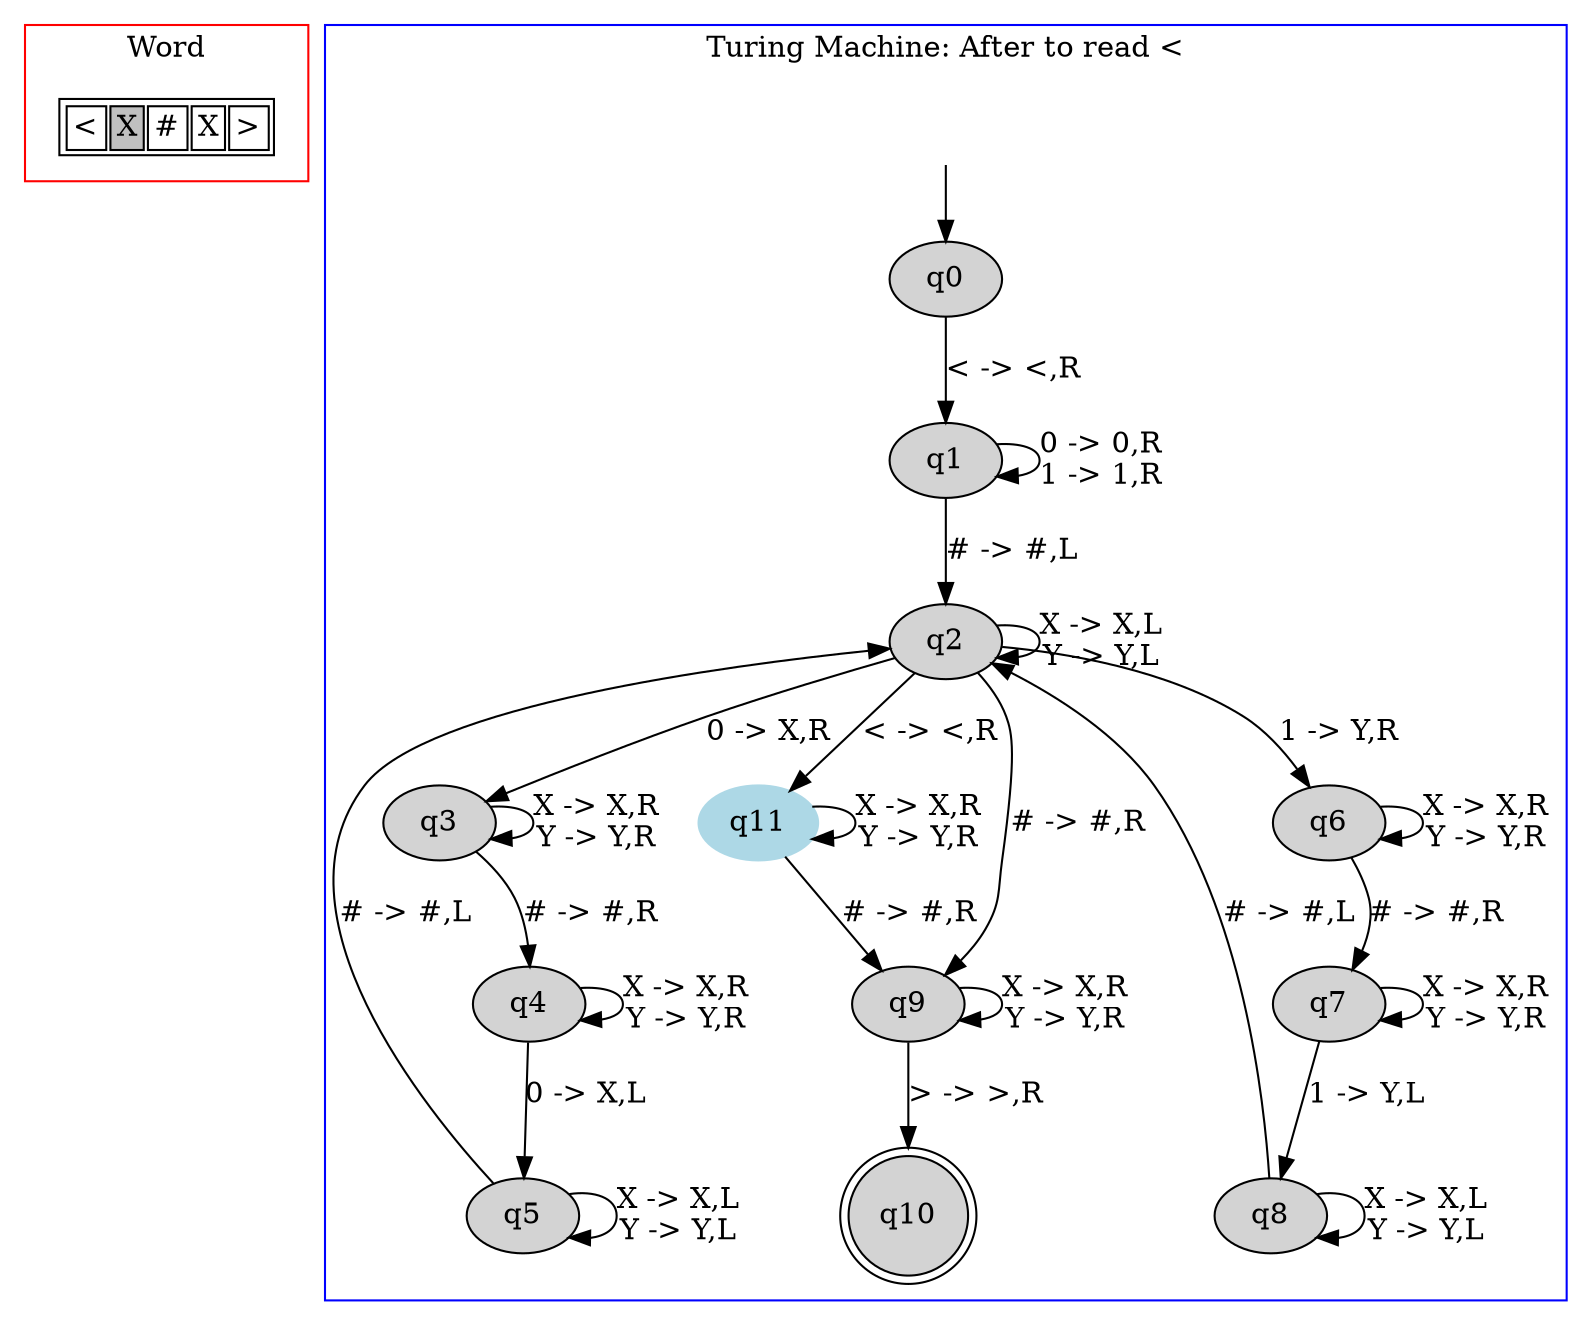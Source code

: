 digraph G {
	subgraph cluster_0 {
		node [shape=plaintext];

struct1 [label=<<TABLE>
<TR>
<TD><FONT>&lt;</FONT></TD>
<TD BGCOLOR="gray"><FONT>X</FONT></TD>
<TD><FONT>#</FONT></TD>
<TD><FONT>X</FONT></TD>
<TD><FONT>&gt;</FONT></TD>
</TR>
</TABLE>>];
label = "Word";
color=red;
}
	subgraph cluster_1 {
		node [style=filled];
		label = "Turing Machine: After to read <"
		color=blue;

		q0;
		q1;
		q2;
		q3;
		q4;
		q5;
		q6;
		q7;
		q8;
		q9;
		q10 [shape="doublecircle"];
		q11 [color="lightblue"];
		q0->q1[label="< -> <,R"];
		q1->q1[label="0 -> 0,R
1 -> 1,R"];
		q1->q2[label="# -> #,L"];
		q2->q2[label="X -> X,L
Y -> Y,L"];
		q2->q3[label="0 -> X,R"];
		q2->q6[label="1 -> Y,R"];
		q2->q9[label="# -> #,R"];
		q2->q11[label="< -> <,R"];
		q3->q3[label="X -> X,R
Y -> Y,R"];
		q3->q4[label="# -> #,R"];
		q4->q4[label="X -> X,R
Y -> Y,R"];
		q4->q5[label="0 -> X,L"];
		q5->q2[label="# -> #,L"];
		q5->q5[label="X -> X,L
Y -> Y,L"];
		q6->q6[label="X -> X,R
Y -> Y,R"];
		q6->q7[label="# -> #,R"];
		q7->q7[label="X -> X,R
Y -> Y,R"];
		q7->q8[label="1 -> Y,L"];
		q8->q2[label="# -> #,L"];
		q8->q8[label="X -> X,L
Y -> Y,L"];
		q9->q9[label="X -> X,R
Y -> Y,R"];
		q9->q10[label="> -> >,R"];
		q11->q9[label="# -> #,R"];
		q11->q11[label="X -> X,R
Y -> Y,R"];
x [color=white, label=""];		x->q0	}

}